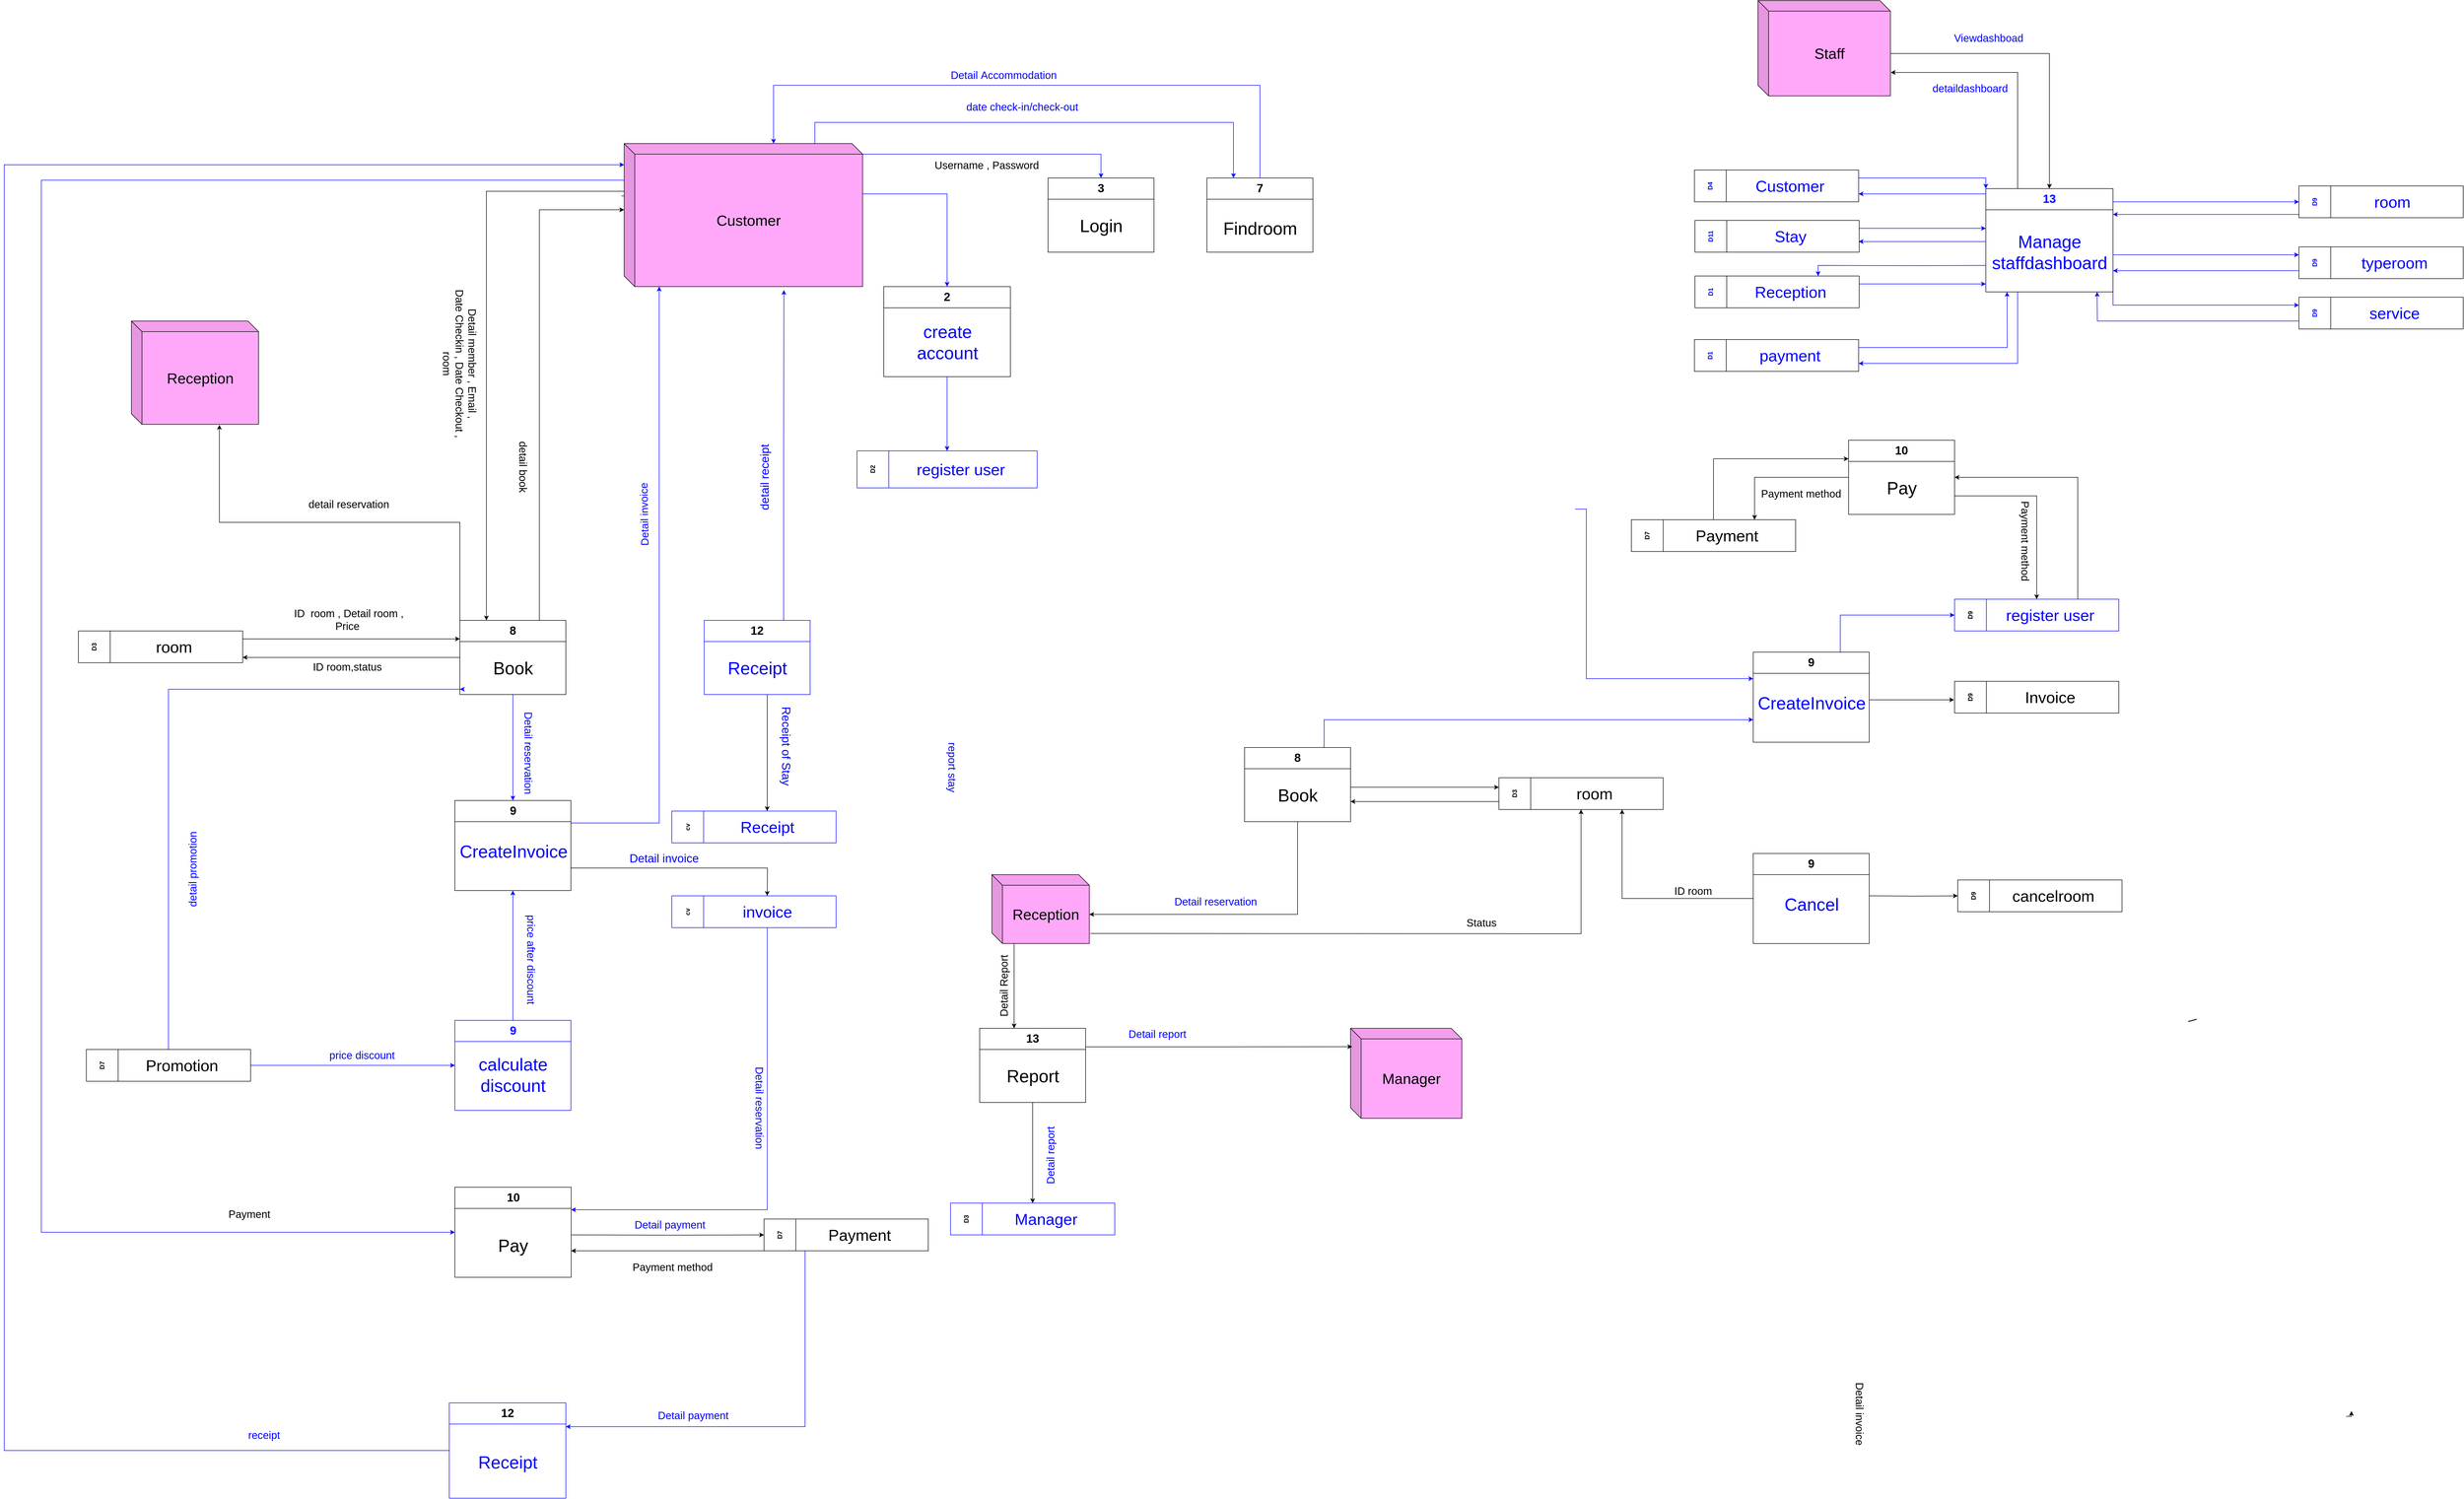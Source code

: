 <mxfile version="22.0.4" type="github">
  <diagram name="Page-1" id="EVB2JG9kK474J4FMBU9G">
    <mxGraphModel dx="4301" dy="2689" grid="1" gridSize="10" guides="1" tooltips="1" connect="1" arrows="1" fold="1" page="1" pageScale="1" pageWidth="827" pageHeight="1169" math="0" shadow="0">
      <root>
        <mxCell id="0" />
        <mxCell id="1" parent="0" />
        <mxCell id="6Yd9exaLA5xY4vGigwr5-12" value="&lt;font style=&quot;font-size: 22px;&quot;&gt;3&lt;/font&gt;" style="swimlane;whiteSpace=wrap;html=1;startSize=40;" parent="1" vertex="1">
          <mxGeometry x="420" y="-445" width="200" height="140" as="geometry" />
        </mxCell>
        <mxCell id="6Yd9exaLA5xY4vGigwr5-47" value="&lt;font style=&quot;font-size: 33px;&quot;&gt;Login&lt;/font&gt;" style="text;html=1;align=center;verticalAlign=middle;resizable=0;points=[];autosize=1;strokeColor=none;fillColor=none;" parent="6Yd9exaLA5xY4vGigwr5-12" vertex="1">
          <mxGeometry x="50" y="65" width="100" height="50" as="geometry" />
        </mxCell>
        <mxCell id="6Yd9exaLA5xY4vGigwr5-67" style="edgeStyle=orthogonalEdgeStyle;rounded=0;orthogonalLoop=1;jettySize=auto;html=1;exitX=1;exitY=0.5;exitDx=0;exitDy=0;" parent="1" target="6Yd9exaLA5xY4vGigwr5-64" edge="1">
          <mxGeometry relative="1" as="geometry">
            <mxPoint x="991" y="705" as="sourcePoint" />
            <mxPoint x="1261" y="700" as="targetPoint" />
            <Array as="points">
              <mxPoint x="1131" y="705" />
              <mxPoint x="1131" y="705" />
            </Array>
          </mxGeometry>
        </mxCell>
        <mxCell id="6Yd9exaLA5xY4vGigwr5-70" style="edgeStyle=orthogonalEdgeStyle;rounded=0;orthogonalLoop=1;jettySize=auto;html=1;exitX=0;exitY=0.75;exitDx=0;exitDy=0;" parent="1" source="6Yd9exaLA5xY4vGigwr5-64" edge="1">
          <mxGeometry relative="1" as="geometry">
            <mxPoint x="991" y="732" as="targetPoint" />
            <Array as="points">
              <mxPoint x="991" y="732" />
            </Array>
          </mxGeometry>
        </mxCell>
        <mxCell id="6Yd9exaLA5xY4vGigwr5-64" value="D3" style="swimlane;horizontal=0;whiteSpace=wrap;html=1;startSize=60;" parent="1" vertex="1">
          <mxGeometry x="1271" y="687" width="310" height="60" as="geometry" />
        </mxCell>
        <mxCell id="6Yd9exaLA5xY4vGigwr5-65" value="&lt;font style=&quot;font-size: 30px;&quot;&gt;room&lt;/font&gt;" style="text;html=1;align=center;verticalAlign=middle;resizable=0;points=[];autosize=1;strokeColor=none;fillColor=none;" parent="6Yd9exaLA5xY4vGigwr5-64" vertex="1">
          <mxGeometry x="135" y="5" width="90" height="50" as="geometry" />
        </mxCell>
        <mxCell id="6Yd9exaLA5xY4vGigwr5-69" value="&lt;font style=&quot;font-size: 20px;&quot;&gt;ID room,status&amp;nbsp;&lt;/font&gt;" style="text;html=1;align=center;verticalAlign=middle;resizable=0;points=[];autosize=1;strokeColor=none;fillColor=none;" parent="1" vertex="1">
          <mxGeometry x="-980" y="457" width="160" height="40" as="geometry" />
        </mxCell>
        <mxCell id="6Yd9exaLA5xY4vGigwr5-71" value="&lt;font style=&quot;font-size: 20px;&quot;&gt;ID&amp;nbsp; room , Detail room ,&lt;br&gt;Price&amp;nbsp;&lt;/font&gt;" style="text;html=1;align=center;verticalAlign=middle;resizable=0;points=[];autosize=1;strokeColor=none;fillColor=none;" parent="1" vertex="1">
          <mxGeometry x="-1015" y="358" width="230" height="60" as="geometry" />
        </mxCell>
        <mxCell id="6Yd9exaLA5xY4vGigwr5-78" value="&lt;font style=&quot;font-size: 22px;&quot;&gt;2&lt;/font&gt;" style="swimlane;whiteSpace=wrap;html=1;startSize=40;" parent="1" vertex="1">
          <mxGeometry x="110" y="-240" width="239" height="170" as="geometry" />
        </mxCell>
        <mxCell id="6Yd9exaLA5xY4vGigwr5-79" value="&lt;font color=&quot;#0000ff&quot; style=&quot;font-size: 33px;&quot;&gt;create &lt;br&gt;account&lt;/font&gt;" style="text;html=1;align=center;verticalAlign=middle;resizable=0;points=[];autosize=1;strokeColor=none;fillColor=none;" parent="6Yd9exaLA5xY4vGigwr5-78" vertex="1">
          <mxGeometry x="49.5" y="60" width="140" height="90" as="geometry" />
        </mxCell>
        <mxCell id="uonzWdeMI_0KS28qsSOB-127" style="edgeStyle=orthogonalEdgeStyle;rounded=0;orthogonalLoop=1;jettySize=auto;html=1;exitX=0.75;exitY=0;exitDx=0;exitDy=0;entryX=0;entryY=0.75;entryDx=0;entryDy=0;strokeColor=#0000FF;" edge="1" parent="1" source="6Yd9exaLA5xY4vGigwr5-80" target="6Yd9exaLA5xY4vGigwr5-114">
          <mxGeometry relative="1" as="geometry" />
        </mxCell>
        <mxCell id="6Yd9exaLA5xY4vGigwr5-80" value="&lt;font style=&quot;font-size: 22px;&quot;&gt;8&lt;/font&gt;" style="swimlane;whiteSpace=wrap;html=1;startSize=40;" parent="1" vertex="1">
          <mxGeometry x="791" y="630" width="200" height="140" as="geometry" />
        </mxCell>
        <mxCell id="6Yd9exaLA5xY4vGigwr5-81" value="&lt;span style=&quot;font-size: 33px;&quot;&gt;Book&lt;/span&gt;" style="text;html=1;align=center;verticalAlign=middle;resizable=0;points=[];autosize=1;strokeColor=none;fillColor=none;" parent="6Yd9exaLA5xY4vGigwr5-80" vertex="1">
          <mxGeometry x="50" y="65" width="100" height="50" as="geometry" />
        </mxCell>
        <mxCell id="6Yd9exaLA5xY4vGigwr5-90" value="&lt;span style=&quot;font-size: 20px;&quot;&gt;Detail member , Email ,&lt;br&gt;Date Checkin , Date Checkout ,&lt;br&gt;room&lt;/span&gt;" style="text;html=1;align=center;verticalAlign=middle;resizable=0;points=[];autosize=1;strokeColor=none;fillColor=none;rotation=90;" parent="1" vertex="1">
          <mxGeometry x="-840" y="-140" width="300" height="90" as="geometry" />
        </mxCell>
        <mxCell id="uonzWdeMI_0KS28qsSOB-160" style="edgeStyle=orthogonalEdgeStyle;rounded=0;orthogonalLoop=1;jettySize=auto;html=1;exitX=0;exitY=0.5;exitDx=0;exitDy=0;entryX=0.75;entryY=0;entryDx=0;entryDy=0;" edge="1" parent="1" source="6Yd9exaLA5xY4vGigwr5-103" target="6Yd9exaLA5xY4vGigwr5-105">
          <mxGeometry relative="1" as="geometry" />
        </mxCell>
        <mxCell id="uonzWdeMI_0KS28qsSOB-162" style="edgeStyle=orthogonalEdgeStyle;rounded=0;orthogonalLoop=1;jettySize=auto;html=1;exitX=1;exitY=0.75;exitDx=0;exitDy=0;entryX=0.5;entryY=0;entryDx=0;entryDy=0;" edge="1" parent="1" source="6Yd9exaLA5xY4vGigwr5-103" target="6Yd9exaLA5xY4vGigwr5-120">
          <mxGeometry relative="1" as="geometry">
            <mxPoint x="2270" y="280" as="targetPoint" />
          </mxGeometry>
        </mxCell>
        <mxCell id="6Yd9exaLA5xY4vGigwr5-103" value="&lt;font style=&quot;font-size: 22px;&quot;&gt;10&lt;/font&gt;" style="swimlane;whiteSpace=wrap;html=1;startSize=40;" parent="1" vertex="1">
          <mxGeometry x="1931" y="50" width="200" height="140" as="geometry" />
        </mxCell>
        <mxCell id="6Yd9exaLA5xY4vGigwr5-104" value="&lt;font style=&quot;font-size: 33px;&quot;&gt;Pay&lt;/font&gt;" style="text;html=1;align=center;verticalAlign=middle;resizable=0;points=[];autosize=1;strokeColor=none;fillColor=none;" parent="6Yd9exaLA5xY4vGigwr5-103" vertex="1">
          <mxGeometry x="60" y="65" width="80" height="50" as="geometry" />
        </mxCell>
        <mxCell id="uonzWdeMI_0KS28qsSOB-158" style="edgeStyle=orthogonalEdgeStyle;rounded=0;orthogonalLoop=1;jettySize=auto;html=1;exitX=0.5;exitY=0;exitDx=0;exitDy=0;entryX=0;entryY=0.25;entryDx=0;entryDy=0;" edge="1" parent="1" source="6Yd9exaLA5xY4vGigwr5-105" target="6Yd9exaLA5xY4vGigwr5-103">
          <mxGeometry relative="1" as="geometry" />
        </mxCell>
        <mxCell id="6Yd9exaLA5xY4vGigwr5-105" value="D7" style="swimlane;horizontal=0;whiteSpace=wrap;html=1;startSize=60;" parent="1" vertex="1">
          <mxGeometry x="1521" y="200" width="310" height="60" as="geometry" />
        </mxCell>
        <mxCell id="6Yd9exaLA5xY4vGigwr5-106" value="&lt;font style=&quot;font-size: 30px;&quot;&gt;Payment&lt;/font&gt;" style="text;html=1;align=center;verticalAlign=middle;resizable=0;points=[];autosize=1;strokeColor=none;fillColor=none;" parent="6Yd9exaLA5xY4vGigwr5-105" vertex="1">
          <mxGeometry x="110" y="5" width="140" height="50" as="geometry" />
        </mxCell>
        <mxCell id="6Yd9exaLA5xY4vGigwr5-108" value="&lt;font style=&quot;font-size: 20px;&quot;&gt;Payment method&lt;/font&gt;" style="text;html=1;align=center;verticalAlign=middle;resizable=0;points=[];autosize=1;strokeColor=none;fillColor=none;" parent="1" vertex="1">
          <mxGeometry x="1756" y="130" width="170" height="40" as="geometry" />
        </mxCell>
        <mxCell id="6Yd9exaLA5xY4vGigwr5-110" value="&lt;font style=&quot;font-size: 20px;&quot;&gt;Payment method&lt;/font&gt;" style="text;html=1;align=center;verticalAlign=middle;resizable=0;points=[];autosize=1;strokeColor=none;fillColor=none;" parent="1" vertex="1">
          <mxGeometry x="-374" y="1590" width="170" height="40" as="geometry" />
        </mxCell>
        <mxCell id="uonzWdeMI_0KS28qsSOB-136" style="edgeStyle=orthogonalEdgeStyle;rounded=0;orthogonalLoop=1;jettySize=auto;html=1;exitX=0.75;exitY=0;exitDx=0;exitDy=0;entryX=0;entryY=0.5;entryDx=0;entryDy=0;strokeColor=#0000FF;" edge="1" parent="1" source="6Yd9exaLA5xY4vGigwr5-114" target="6Yd9exaLA5xY4vGigwr5-120">
          <mxGeometry relative="1" as="geometry" />
        </mxCell>
        <mxCell id="6Yd9exaLA5xY4vGigwr5-114" value="&lt;font style=&quot;font-size: 22px;&quot;&gt;9&lt;/font&gt;" style="swimlane;whiteSpace=wrap;html=1;startSize=40;" parent="1" vertex="1">
          <mxGeometry x="1751" y="450" width="219" height="170" as="geometry" />
        </mxCell>
        <mxCell id="6Yd9exaLA5xY4vGigwr5-115" value="&lt;font style=&quot;font-size: 33px;&quot;&gt;CreateInvoice&lt;/font&gt;" style="text;html=1;align=center;verticalAlign=middle;resizable=0;points=[];autosize=1;strokeColor=none;fillColor=none;fontColor=#0000FF;" parent="6Yd9exaLA5xY4vGigwr5-114" vertex="1">
          <mxGeometry x="-5" y="71" width="230" height="50" as="geometry" />
        </mxCell>
        <mxCell id="uonzWdeMI_0KS28qsSOB-161" style="edgeStyle=orthogonalEdgeStyle;rounded=0;orthogonalLoop=1;jettySize=auto;html=1;exitX=0.75;exitY=0;exitDx=0;exitDy=0;entryX=1;entryY=0.5;entryDx=0;entryDy=0;" edge="1" parent="1" source="6Yd9exaLA5xY4vGigwr5-120" target="6Yd9exaLA5xY4vGigwr5-103">
          <mxGeometry relative="1" as="geometry" />
        </mxCell>
        <mxCell id="6Yd9exaLA5xY4vGigwr5-120" value="D9" style="swimlane;horizontal=0;whiteSpace=wrap;html=1;startSize=60;strokeColor=#0000FF;" parent="1" vertex="1">
          <mxGeometry x="2131" y="350" width="310" height="60" as="geometry" />
        </mxCell>
        <mxCell id="6Yd9exaLA5xY4vGigwr5-121" value="&lt;font style=&quot;font-size: 30px;&quot;&gt;register user&lt;/font&gt;" style="text;html=1;align=center;verticalAlign=middle;resizable=0;points=[];autosize=1;strokeColor=none;fillColor=none;fontColor=#0000FF;" parent="6Yd9exaLA5xY4vGigwr5-120" vertex="1">
          <mxGeometry x="85" y="5" width="190" height="50" as="geometry" />
        </mxCell>
        <mxCell id="6Yd9exaLA5xY4vGigwr5-125" value="&lt;font style=&quot;font-size: 20px;&quot;&gt;Detail invoice&lt;/font&gt;" style="text;html=1;align=center;verticalAlign=middle;resizable=0;points=[];autosize=1;strokeColor=none;fillColor=none;rotation=-91;fontColor=#0000FF;" parent="1" vertex="1">
          <mxGeometry x="-413" y="170" width="140" height="40" as="geometry" />
        </mxCell>
        <mxCell id="6Yd9exaLA5xY4vGigwr5-126" value="&lt;font style=&quot;font-size: 20px;&quot;&gt;Detail invoice&lt;/font&gt;" style="text;html=1;align=center;verticalAlign=middle;resizable=0;points=[];autosize=1;strokeColor=none;fillColor=none;rotation=90;" parent="1" vertex="1">
          <mxGeometry x="1882.5" y="1867" width="140" height="40" as="geometry" />
        </mxCell>
        <mxCell id="uonzWdeMI_0KS28qsSOB-186" style="edgeStyle=orthogonalEdgeStyle;rounded=0;orthogonalLoop=1;jettySize=auto;html=1;exitX=0;exitY=0;exitDx=250;exitDy=100;exitPerimeter=0;entryX=0.5;entryY=0;entryDx=0;entryDy=0;" edge="1" parent="1" source="6Yd9exaLA5xY4vGigwr5-130" target="uonzWdeMI_0KS28qsSOB-20">
          <mxGeometry relative="1" as="geometry" />
        </mxCell>
        <mxCell id="6Yd9exaLA5xY4vGigwr5-130" value="&lt;font style=&quot;font-size: 28px;&quot;&gt;Staff&lt;/font&gt;" style="shape=cube;whiteSpace=wrap;html=1;boundedLbl=1;backgroundOutline=1;darkOpacity=0.05;darkOpacity2=0.1;fillColor=#FFA8F9;" parent="1" vertex="1">
          <mxGeometry x="1760" y="-780" width="250" height="180" as="geometry" />
        </mxCell>
        <mxCell id="6Yd9exaLA5xY4vGigwr5-175" style="edgeStyle=orthogonalEdgeStyle;rounded=0;orthogonalLoop=1;jettySize=auto;html=1;exitX=0;exitY=0;exitDx=95;exitDy=110;exitPerimeter=0;entryX=0.5;entryY=0;entryDx=0;entryDy=0;" parent="1" edge="1">
          <mxGeometry relative="1" as="geometry">
            <mxPoint x="366" y="1000" as="sourcePoint" />
            <mxPoint x="356" y="1160" as="targetPoint" />
            <Array as="points">
              <mxPoint x="356" y="1000" />
            </Array>
          </mxGeometry>
        </mxCell>
        <mxCell id="6Yd9exaLA5xY4vGigwr5-225" style="edgeStyle=orthogonalEdgeStyle;rounded=0;orthogonalLoop=1;jettySize=auto;html=1;entryX=0.5;entryY=1;entryDx=0;entryDy=0;" parent="1" target="6Yd9exaLA5xY4vGigwr5-64" edge="1">
          <mxGeometry relative="1" as="geometry">
            <mxPoint x="500" y="981" as="sourcePoint" />
          </mxGeometry>
        </mxCell>
        <mxCell id="6Yd9exaLA5xY4vGigwr5-170" value="&lt;font style=&quot;font-size: 28px;&quot;&gt;Reception&lt;/font&gt;" style="shape=cube;whiteSpace=wrap;html=1;boundedLbl=1;backgroundOutline=1;darkOpacity=0.05;darkOpacity2=0.1;fillColor=#FFA8F9;" parent="1" vertex="1">
          <mxGeometry x="314" y="870" width="184" height="130" as="geometry" />
        </mxCell>
        <mxCell id="uonzWdeMI_0KS28qsSOB-194" style="edgeStyle=orthogonalEdgeStyle;rounded=0;orthogonalLoop=1;jettySize=auto;html=1;exitX=0.5;exitY=1;exitDx=0;exitDy=0;entryX=0.5;entryY=0;entryDx=0;entryDy=0;" edge="1" parent="1" source="6Yd9exaLA5xY4vGigwr5-172" target="eCwXJ-lsIu1Mq8TBjTkr-33">
          <mxGeometry relative="1" as="geometry" />
        </mxCell>
        <mxCell id="6Yd9exaLA5xY4vGigwr5-172" value="&lt;font style=&quot;font-size: 22px;&quot;&gt;13&lt;/font&gt;" style="swimlane;whiteSpace=wrap;html=1;startSize=40;" parent="1" vertex="1">
          <mxGeometry x="291" y="1160" width="200" height="140" as="geometry" />
        </mxCell>
        <mxCell id="6Yd9exaLA5xY4vGigwr5-173" value="&lt;font style=&quot;font-size: 33px;&quot;&gt;Report&lt;/font&gt;" style="text;html=1;align=center;verticalAlign=middle;resizable=0;points=[];autosize=1;strokeColor=none;fillColor=none;" parent="6Yd9exaLA5xY4vGigwr5-172" vertex="1">
          <mxGeometry x="40" y="65" width="120" height="50" as="geometry" />
        </mxCell>
        <mxCell id="6Yd9exaLA5xY4vGigwr5-174" value="&lt;font style=&quot;font-size: 28px;&quot;&gt;Manager&lt;/font&gt;" style="shape=cube;whiteSpace=wrap;html=1;boundedLbl=1;backgroundOutline=1;darkOpacity=0.05;darkOpacity2=0.1;fillColor=#FFA8F9;" parent="1" vertex="1">
          <mxGeometry x="991" y="1160" width="210" height="170" as="geometry" />
        </mxCell>
        <mxCell id="6Yd9exaLA5xY4vGigwr5-176" value="&lt;font style=&quot;font-size: 20px;&quot;&gt;Username , Password&lt;/font&gt;" style="text;html=1;align=center;verticalAlign=middle;resizable=0;points=[];autosize=1;strokeColor=none;fillColor=none;rotation=0;" parent="1" vertex="1">
          <mxGeometry x="194" y="-490" width="220" height="40" as="geometry" />
        </mxCell>
        <mxCell id="6Yd9exaLA5xY4vGigwr5-177" value="&lt;font style=&quot;font-size: 20px;&quot;&gt;Detail Report&lt;/font&gt;" style="text;html=1;align=center;verticalAlign=middle;resizable=0;points=[];autosize=1;strokeColor=none;fillColor=none;rotation=-90;" parent="1" vertex="1">
          <mxGeometry x="266" y="1060" width="140" height="40" as="geometry" />
        </mxCell>
        <mxCell id="6Yd9exaLA5xY4vGigwr5-185" value="&lt;font style=&quot;font-size: 20px;&quot;&gt;Detail report&lt;/font&gt;" style="text;html=1;align=center;verticalAlign=middle;resizable=0;points=[];autosize=1;strokeColor=none;fillColor=none;rotation=0;fontColor=#0000FF;" parent="1" vertex="1">
          <mxGeometry x="561" y="1150" width="130" height="40" as="geometry" />
        </mxCell>
        <mxCell id="uonzWdeMI_0KS28qsSOB-46" style="edgeStyle=orthogonalEdgeStyle;rounded=0;orthogonalLoop=1;jettySize=auto;html=1;exitX=1;exitY=0.25;exitDx=0;exitDy=0;entryX=0;entryY=0;entryDx=0;entryDy=0;fontColor=#0000FF;strokeColor=#0000FF;" edge="1" parent="1" source="6Yd9exaLA5xY4vGigwr5-191" target="uonzWdeMI_0KS28qsSOB-20">
          <mxGeometry relative="1" as="geometry" />
        </mxCell>
        <mxCell id="6Yd9exaLA5xY4vGigwr5-191" value="D4" style="swimlane;horizontal=0;whiteSpace=wrap;html=1;startSize=60;fontColor=#0000FF;" parent="1" vertex="1">
          <mxGeometry x="1640" y="-460" width="310" height="60" as="geometry" />
        </mxCell>
        <mxCell id="6Yd9exaLA5xY4vGigwr5-192" value="&lt;span style=&quot;font-size: 30px;&quot;&gt;Customer&lt;/span&gt;" style="text;html=1;align=center;verticalAlign=middle;resizable=0;points=[];autosize=1;strokeColor=none;fillColor=none;fontColor=#0000FF;" parent="6Yd9exaLA5xY4vGigwr5-191" vertex="1">
          <mxGeometry x="105" y="5" width="150" height="50" as="geometry" />
        </mxCell>
        <mxCell id="6Yd9exaLA5xY4vGigwr5-195" value="D11" style="swimlane;horizontal=0;whiteSpace=wrap;html=1;startSize=60;fontColor=#0000FF;" parent="1" vertex="1">
          <mxGeometry x="1641" y="-365" width="310" height="60" as="geometry" />
        </mxCell>
        <mxCell id="6Yd9exaLA5xY4vGigwr5-196" value="&lt;span style=&quot;font-size: 30px;&quot;&gt;Stay&lt;/span&gt;" style="text;html=1;align=center;verticalAlign=middle;resizable=0;points=[];autosize=1;strokeColor=none;fillColor=none;fontColor=#0000FF;" parent="6Yd9exaLA5xY4vGigwr5-195" vertex="1">
          <mxGeometry x="140" y="5" width="80" height="50" as="geometry" />
        </mxCell>
        <mxCell id="6Yd9exaLA5xY4vGigwr5-200" value="&lt;font style=&quot;font-size: 20px;&quot;&gt;&amp;nbsp;Status&lt;br&gt;&lt;/font&gt;" style="text;html=1;align=center;verticalAlign=middle;resizable=0;points=[];autosize=1;strokeColor=none;fillColor=none;" parent="1" vertex="1">
          <mxGeometry x="1190" y="940" width="90" height="40" as="geometry" />
        </mxCell>
        <mxCell id="x9j4PKglHA9XF4YdTZns-21" value="\" style="text;html=1;strokeColor=none;fillColor=none;align=center;verticalAlign=middle;whiteSpace=wrap;rounded=0;fontSize=22;rotation=-90;" parent="1" vertex="1">
          <mxGeometry x="2551" y="1130" width="60" height="30" as="geometry" />
        </mxCell>
        <mxCell id="yyQJociicmT0sTEvCrep-26" style="edgeStyle=orthogonalEdgeStyle;rounded=0;orthogonalLoop=1;jettySize=auto;html=1;exitX=0.5;exitY=1;exitDx=0;exitDy=0;entryX=0.667;entryY=0.667;entryDx=0;entryDy=0;entryPerimeter=0;" parent="1" edge="1">
          <mxGeometry relative="1" as="geometry">
            <mxPoint x="2870" y="1892.5" as="sourcePoint" />
            <mxPoint x="2880.02" y="1882.51" as="targetPoint" />
          </mxGeometry>
        </mxCell>
        <mxCell id="uonzWdeMI_0KS28qsSOB-121" style="edgeStyle=orthogonalEdgeStyle;rounded=0;orthogonalLoop=1;jettySize=auto;html=1;exitX=0.75;exitY=0;exitDx=0;exitDy=0;entryX=0.67;entryY=1.024;entryDx=0;entryDy=0;strokeColor=#0000FF;entryPerimeter=0;" edge="1" parent="1" source="G4Wa9GA4Rg9XZmVomABa-4" target="ifQpzC5PUmXQ1WxJgQqO-5">
          <mxGeometry relative="1" as="geometry" />
        </mxCell>
        <mxCell id="uonzWdeMI_0KS28qsSOB-209" style="edgeStyle=orthogonalEdgeStyle;rounded=0;orthogonalLoop=1;jettySize=auto;html=1;" edge="1" parent="1">
          <mxGeometry relative="1" as="geometry">
            <mxPoint x="-110" y="530" as="sourcePoint" />
            <mxPoint x="-110" y="750" as="targetPoint" />
          </mxGeometry>
        </mxCell>
        <mxCell id="G4Wa9GA4Rg9XZmVomABa-4" value="&lt;font style=&quot;font-size: 22px;&quot;&gt;12&lt;/font&gt;" style="swimlane;whiteSpace=wrap;html=1;startSize=40;strokeColor=#0000FF;" parent="1" vertex="1">
          <mxGeometry x="-229" y="390" width="200" height="140" as="geometry" />
        </mxCell>
        <mxCell id="G4Wa9GA4Rg9XZmVomABa-5" value="&lt;span style=&quot;font-size: 33px;&quot;&gt;&lt;font color=&quot;#0000ff&quot;&gt;Receipt&lt;/font&gt;&lt;/span&gt;" style="text;html=1;align=center;verticalAlign=middle;resizable=0;points=[];autosize=1;strokeColor=none;fillColor=none;" parent="G4Wa9GA4Rg9XZmVomABa-4" vertex="1">
          <mxGeometry x="30" y="65" width="140" height="50" as="geometry" />
        </mxCell>
        <mxCell id="eCwXJ-lsIu1Mq8TBjTkr-11" value="&lt;font style=&quot;font-size: 22px;&quot;&gt;7&lt;/font&gt;" style="swimlane;whiteSpace=wrap;html=1;startSize=40;" parent="1" vertex="1">
          <mxGeometry x="720" y="-445" width="200" height="140" as="geometry" />
        </mxCell>
        <mxCell id="eCwXJ-lsIu1Mq8TBjTkr-12" value="&lt;span style=&quot;font-size: 33px;&quot;&gt;Findroom&lt;/span&gt;" style="text;html=1;align=center;verticalAlign=middle;resizable=0;points=[];autosize=1;strokeColor=none;fillColor=none;" parent="eCwXJ-lsIu1Mq8TBjTkr-11" vertex="1">
          <mxGeometry x="20" y="70" width="160" height="50" as="geometry" />
        </mxCell>
        <mxCell id="eCwXJ-lsIu1Mq8TBjTkr-21" value="&lt;font style=&quot;font-size: 20px;&quot;&gt;&lt;font color=&quot;#0000ff&quot;&gt;date check-in/check-out&lt;/font&gt;&lt;br&gt;&lt;/font&gt;" style="text;html=1;align=center;verticalAlign=middle;resizable=0;points=[];autosize=1;strokeColor=none;fillColor=none;" parent="1" vertex="1">
          <mxGeometry x="256" y="-600" width="230" height="40" as="geometry" />
        </mxCell>
        <mxCell id="eCwXJ-lsIu1Mq8TBjTkr-23" value="&lt;font style=&quot;font-size: 20px;&quot;&gt;&lt;font color=&quot;#0000ff&quot;&gt;Detail&amp;nbsp;Accommodation&lt;/font&gt;&lt;br&gt;&lt;/font&gt;" style="text;html=1;align=center;verticalAlign=middle;resizable=0;points=[];autosize=1;strokeColor=none;fillColor=none;" parent="1" vertex="1">
          <mxGeometry x="226" y="-660" width="220" height="40" as="geometry" />
        </mxCell>
        <mxCell id="eCwXJ-lsIu1Mq8TBjTkr-27" value="cv" style="swimlane;horizontal=0;whiteSpace=wrap;html=1;startSize=60;strokeColor=#0000FF;" parent="1" vertex="1">
          <mxGeometry x="-290" y="750" width="310" height="60" as="geometry" />
        </mxCell>
        <mxCell id="eCwXJ-lsIu1Mq8TBjTkr-28" value="&lt;span style=&quot;font-size: 30px;&quot;&gt;&lt;font color=&quot;#0000ff&quot;&gt;Receipt&lt;/font&gt;&lt;/span&gt;" style="text;html=1;align=center;verticalAlign=middle;resizable=0;points=[];autosize=1;strokeColor=none;fillColor=none;" parent="eCwXJ-lsIu1Mq8TBjTkr-27" vertex="1">
          <mxGeometry x="115" y="5" width="130" height="50" as="geometry" />
        </mxCell>
        <mxCell id="eCwXJ-lsIu1Mq8TBjTkr-30" value="&lt;font color=&quot;#0000ff&quot; style=&quot;font-size: 22px;&quot;&gt;Receipt of Stay&lt;/font&gt;" style="text;html=1;align=center;verticalAlign=middle;resizable=0;points=[];autosize=1;strokeColor=none;fillColor=none;rotation=90;" parent="1" vertex="1">
          <mxGeometry x="-160" y="607" width="170" height="40" as="geometry" />
        </mxCell>
        <mxCell id="eCwXJ-lsIu1Mq8TBjTkr-33" value="D3" style="swimlane;horizontal=0;whiteSpace=wrap;html=1;startSize=60;strokeColor=#0000FF;" parent="1" vertex="1">
          <mxGeometry x="236" y="1490" width="310" height="60" as="geometry" />
        </mxCell>
        <mxCell id="eCwXJ-lsIu1Mq8TBjTkr-34" value="&lt;span style=&quot;font-size: 30px;&quot;&gt;&lt;font color=&quot;#0000ff&quot;&gt;Manager&lt;/font&gt;&lt;/span&gt;" style="text;html=1;align=center;verticalAlign=middle;resizable=0;points=[];autosize=1;strokeColor=none;fillColor=none;" parent="eCwXJ-lsIu1Mq8TBjTkr-33" vertex="1">
          <mxGeometry x="110" y="5" width="140" height="50" as="geometry" />
        </mxCell>
        <mxCell id="eCwXJ-lsIu1Mq8TBjTkr-39" value="&lt;font color=&quot;#0000ff&quot; style=&quot;font-size: 20px;&quot;&gt;Detail report&lt;/font&gt;" style="text;html=1;align=center;verticalAlign=middle;resizable=0;points=[];autosize=1;strokeColor=none;fillColor=none;rotation=-90;" parent="1" vertex="1">
          <mxGeometry x="359" y="1380" width="130" height="40" as="geometry" />
        </mxCell>
        <mxCell id="ifQpzC5PUmXQ1WxJgQqO-7" style="edgeStyle=orthogonalEdgeStyle;rounded=0;orthogonalLoop=1;jettySize=auto;html=1;entryX=0.25;entryY=0;entryDx=0;entryDy=0;strokeColor=#0000FF;" parent="1" target="eCwXJ-lsIu1Mq8TBjTkr-11" edge="1">
          <mxGeometry relative="1" as="geometry">
            <mxPoint x="-20" y="-500" as="sourcePoint" />
            <Array as="points">
              <mxPoint x="-20" y="-550" />
              <mxPoint x="770" y="-550" />
            </Array>
          </mxGeometry>
        </mxCell>
        <mxCell id="uonzWdeMI_0KS28qsSOB-114" style="edgeStyle=orthogonalEdgeStyle;rounded=0;orthogonalLoop=1;jettySize=auto;html=1;exitX=0;exitY=0;exitDx=229;exitDy=95;exitPerimeter=0;entryX=0.5;entryY=0;entryDx=0;entryDy=0;strokeColor=#0000FF;" edge="1" parent="1" source="ifQpzC5PUmXQ1WxJgQqO-5" target="6Yd9exaLA5xY4vGigwr5-78">
          <mxGeometry relative="1" as="geometry" />
        </mxCell>
        <mxCell id="uonzWdeMI_0KS28qsSOB-210" style="edgeStyle=orthogonalEdgeStyle;rounded=0;orthogonalLoop=1;jettySize=auto;html=1;exitX=0;exitY=0;exitDx=450;exitDy=20;exitPerimeter=0;entryX=0.5;entryY=0;entryDx=0;entryDy=0;strokeColor=#0000FF;" edge="1" parent="1" source="ifQpzC5PUmXQ1WxJgQqO-5" target="6Yd9exaLA5xY4vGigwr5-12">
          <mxGeometry relative="1" as="geometry">
            <Array as="points">
              <mxPoint x="520" y="-490" />
            </Array>
          </mxGeometry>
        </mxCell>
        <mxCell id="uonzWdeMI_0KS28qsSOB-214" style="edgeStyle=orthogonalEdgeStyle;rounded=0;orthogonalLoop=1;jettySize=auto;html=1;exitX=-0.011;exitY=0.366;exitDx=0;exitDy=0;exitPerimeter=0;entryX=0.25;entryY=0;entryDx=0;entryDy=0;" edge="1" parent="1" source="ifQpzC5PUmXQ1WxJgQqO-5" target="uonzWdeMI_0KS28qsSOB-211">
          <mxGeometry relative="1" as="geometry">
            <Array as="points">
              <mxPoint x="-380" y="-411" />
              <mxPoint x="-380" y="-420" />
              <mxPoint x="-640" y="-420" />
            </Array>
          </mxGeometry>
        </mxCell>
        <mxCell id="uonzWdeMI_0KS28qsSOB-260" style="edgeStyle=orthogonalEdgeStyle;rounded=0;orthogonalLoop=1;jettySize=auto;html=1;exitX=0.003;exitY=0.256;exitDx=0;exitDy=0;exitPerimeter=0;entryX=0;entryY=0.5;entryDx=0;entryDy=0;strokeColor=#0000FF;" edge="1" parent="1" source="ifQpzC5PUmXQ1WxJgQqO-5" target="uonzWdeMI_0KS28qsSOB-244">
          <mxGeometry relative="1" as="geometry">
            <Array as="points">
              <mxPoint x="-1480" y="-440" />
              <mxPoint x="-1480" y="1545" />
            </Array>
          </mxGeometry>
        </mxCell>
        <mxCell id="ifQpzC5PUmXQ1WxJgQqO-5" value="&lt;font style=&quot;font-size: 28px;&quot;&gt;Customer&lt;/font&gt;" style="shape=cube;whiteSpace=wrap;html=1;boundedLbl=1;backgroundOutline=1;darkOpacity=0.05;darkOpacity2=0.1;fillColor=#FFA8F9;" parent="1" vertex="1">
          <mxGeometry x="-380" y="-510" width="450" height="270" as="geometry" />
        </mxCell>
        <mxCell id="ifQpzC5PUmXQ1WxJgQqO-8" style="edgeStyle=orthogonalEdgeStyle;rounded=0;orthogonalLoop=1;jettySize=auto;html=1;exitX=0.5;exitY=0;exitDx=0;exitDy=0;strokeColor=#0000FF;" parent="1" source="eCwXJ-lsIu1Mq8TBjTkr-11" edge="1">
          <mxGeometry relative="1" as="geometry">
            <Array as="points">
              <mxPoint x="820" y="-620" />
              <mxPoint x="-98" y="-620" />
            </Array>
            <mxPoint x="-98" y="-510" as="targetPoint" />
          </mxGeometry>
        </mxCell>
        <mxCell id="uonzWdeMI_0KS28qsSOB-36" style="edgeStyle=orthogonalEdgeStyle;rounded=0;orthogonalLoop=1;jettySize=auto;html=1;entryX=0.75;entryY=0;entryDx=0;entryDy=0;fontColor=#0000FF;strokeColor=#0000FF;" edge="1" parent="1" target="6Yd9exaLA5xY4vGigwr5-193">
          <mxGeometry relative="1" as="geometry">
            <mxPoint x="2190" y="-280" as="sourcePoint" />
          </mxGeometry>
        </mxCell>
        <mxCell id="uonzWdeMI_0KS28qsSOB-47" style="edgeStyle=orthogonalEdgeStyle;rounded=0;orthogonalLoop=1;jettySize=auto;html=1;exitX=0;exitY=0.25;exitDx=0;exitDy=0;entryX=1;entryY=0.75;entryDx=0;entryDy=0;fontColor=#0000FF;strokeColor=#0000FF;" edge="1" parent="1" source="uonzWdeMI_0KS28qsSOB-20" target="6Yd9exaLA5xY4vGigwr5-191">
          <mxGeometry relative="1" as="geometry">
            <Array as="points">
              <mxPoint x="2190" y="-415" />
            </Array>
          </mxGeometry>
        </mxCell>
        <mxCell id="uonzWdeMI_0KS28qsSOB-90" style="edgeStyle=orthogonalEdgeStyle;rounded=0;orthogonalLoop=1;jettySize=auto;html=1;exitX=1;exitY=0.25;exitDx=0;exitDy=0;entryX=0;entryY=0.5;entryDx=0;entryDy=0;fontColor=#0000FF;strokeColor=#0000FF;" edge="1" parent="1" source="uonzWdeMI_0KS28qsSOB-20" target="uonzWdeMI_0KS28qsSOB-58">
          <mxGeometry relative="1" as="geometry">
            <Array as="points">
              <mxPoint x="2430" y="-400" />
            </Array>
          </mxGeometry>
        </mxCell>
        <mxCell id="uonzWdeMI_0KS28qsSOB-92" style="edgeStyle=orthogonalEdgeStyle;rounded=0;orthogonalLoop=1;jettySize=auto;html=1;exitX=1;exitY=0.59;exitDx=0;exitDy=0;entryX=0;entryY=0.25;entryDx=0;entryDy=0;exitPerimeter=0;fontColor=#0000FF;strokeColor=#0000FF;" edge="1" parent="1" source="uonzWdeMI_0KS28qsSOB-21" target="uonzWdeMI_0KS28qsSOB-60">
          <mxGeometry relative="1" as="geometry">
            <Array as="points">
              <mxPoint x="2520" y="-300" />
              <mxPoint x="2520" y="-300" />
            </Array>
          </mxGeometry>
        </mxCell>
        <mxCell id="uonzWdeMI_0KS28qsSOB-94" style="edgeStyle=orthogonalEdgeStyle;rounded=0;orthogonalLoop=1;jettySize=auto;html=1;exitX=1;exitY=1;exitDx=0;exitDy=0;entryX=0;entryY=0.25;entryDx=0;entryDy=0;fontColor=#0000FF;strokeColor=#0000FF;" edge="1" parent="1" source="uonzWdeMI_0KS28qsSOB-20" target="uonzWdeMI_0KS28qsSOB-64">
          <mxGeometry relative="1" as="geometry" />
        </mxCell>
        <mxCell id="uonzWdeMI_0KS28qsSOB-185" style="edgeStyle=orthogonalEdgeStyle;rounded=0;orthogonalLoop=1;jettySize=auto;html=1;exitX=0.25;exitY=1;exitDx=0;exitDy=0;entryX=1;entryY=0.75;entryDx=0;entryDy=0;strokeColor=#0000FF;" edge="1" parent="1" source="uonzWdeMI_0KS28qsSOB-20" target="uonzWdeMI_0KS28qsSOB-171">
          <mxGeometry relative="1" as="geometry" />
        </mxCell>
        <mxCell id="uonzWdeMI_0KS28qsSOB-20" value="&lt;font style=&quot;font-size: 22px;&quot;&gt;13&lt;/font&gt;" style="swimlane;whiteSpace=wrap;html=1;startSize=40;fontColor=#0000FF;" vertex="1" parent="1">
          <mxGeometry x="2190" y="-425" width="240" height="195" as="geometry" />
        </mxCell>
        <mxCell id="uonzWdeMI_0KS28qsSOB-21" value="&lt;font style=&quot;font-size: 33px;&quot;&gt;Manage&lt;br&gt;staffdashboard&lt;/font&gt;" style="text;html=1;align=center;verticalAlign=middle;resizable=0;points=[];autosize=1;strokeColor=none;fillColor=none;fontColor=#0000FF;" vertex="1" parent="uonzWdeMI_0KS28qsSOB-20">
          <mxGeometry y="75" width="240" height="90" as="geometry" />
        </mxCell>
        <mxCell id="uonzWdeMI_0KS28qsSOB-38" value="" style="endArrow=classic;html=1;rounded=0;exitX=1;exitY=0.25;exitDx=0;exitDy=0;fontColor=#0000FF;strokeColor=#0000FF;" edge="1" parent="1" source="6Yd9exaLA5xY4vGigwr5-193">
          <mxGeometry width="50" height="50" relative="1" as="geometry">
            <mxPoint x="2220" y="-90" as="sourcePoint" />
            <mxPoint x="2190" y="-245" as="targetPoint" />
          </mxGeometry>
        </mxCell>
        <mxCell id="uonzWdeMI_0KS28qsSOB-40" style="edgeStyle=orthogonalEdgeStyle;rounded=0;orthogonalLoop=1;jettySize=auto;html=1;exitX=1;exitY=0.25;exitDx=0;exitDy=0;fontColor=#0000FF;strokeColor=#0000FF;" edge="1" parent="1" source="6Yd9exaLA5xY4vGigwr5-195">
          <mxGeometry relative="1" as="geometry">
            <mxPoint x="2190" y="-350" as="targetPoint" />
          </mxGeometry>
        </mxCell>
        <mxCell id="uonzWdeMI_0KS28qsSOB-42" value="" style="edgeStyle=orthogonalEdgeStyle;rounded=0;orthogonalLoop=1;jettySize=auto;html=1;fontColor=#0000FF;strokeColor=#0000FF;" edge="1" parent="1">
          <mxGeometry relative="1" as="geometry">
            <mxPoint x="2190" y="-325" as="sourcePoint" />
            <mxPoint x="1950" y="-325" as="targetPoint" />
          </mxGeometry>
        </mxCell>
        <mxCell id="6Yd9exaLA5xY4vGigwr5-193" value="D1" style="swimlane;horizontal=0;whiteSpace=wrap;html=1;startSize=60;fontColor=#0000FF;" parent="1" vertex="1">
          <mxGeometry x="1641" y="-260" width="310" height="60" as="geometry" />
        </mxCell>
        <mxCell id="6Yd9exaLA5xY4vGigwr5-194" value="&lt;span style=&quot;font-size: 30px;&quot;&gt;Reception&lt;/span&gt;" style="text;html=1;align=center;verticalAlign=middle;resizable=0;points=[];autosize=1;strokeColor=none;fillColor=none;fontColor=#0000FF;" parent="6Yd9exaLA5xY4vGigwr5-193" vertex="1">
          <mxGeometry x="100" y="5" width="160" height="50" as="geometry" />
        </mxCell>
        <mxCell id="uonzWdeMI_0KS28qsSOB-53" style="edgeStyle=orthogonalEdgeStyle;rounded=0;orthogonalLoop=1;jettySize=auto;html=1;exitX=1;exitY=0.25;exitDx=0;exitDy=0;entryX=0.015;entryY=0.204;entryDx=0;entryDy=0;entryPerimeter=0;" edge="1" parent="1" source="6Yd9exaLA5xY4vGigwr5-172" target="6Yd9exaLA5xY4vGigwr5-174">
          <mxGeometry relative="1" as="geometry" />
        </mxCell>
        <mxCell id="uonzWdeMI_0KS28qsSOB-91" style="edgeStyle=orthogonalEdgeStyle;rounded=0;orthogonalLoop=1;jettySize=auto;html=1;exitX=0;exitY=0.75;exitDx=0;exitDy=0;entryX=1;entryY=0.25;entryDx=0;entryDy=0;fontColor=#0000FF;strokeColor=#0000FF;" edge="1" parent="1" source="uonzWdeMI_0KS28qsSOB-58" target="uonzWdeMI_0KS28qsSOB-20">
          <mxGeometry relative="1" as="geometry">
            <Array as="points">
              <mxPoint x="2781" y="-376" />
            </Array>
          </mxGeometry>
        </mxCell>
        <mxCell id="uonzWdeMI_0KS28qsSOB-58" value="D9" style="swimlane;horizontal=0;whiteSpace=wrap;html=1;startSize=60;fontColor=#0000FF;" vertex="1" parent="1">
          <mxGeometry x="2781" y="-430" width="310" height="60" as="geometry" />
        </mxCell>
        <mxCell id="uonzWdeMI_0KS28qsSOB-59" value="&lt;font style=&quot;font-size: 30px;&quot;&gt;room&amp;nbsp;&lt;/font&gt;" style="text;html=1;align=center;verticalAlign=middle;resizable=0;points=[];autosize=1;strokeColor=none;fillColor=none;fontColor=#0000FF;" vertex="1" parent="uonzWdeMI_0KS28qsSOB-58">
          <mxGeometry x="130" y="5" width="100" height="50" as="geometry" />
        </mxCell>
        <mxCell id="uonzWdeMI_0KS28qsSOB-93" style="edgeStyle=orthogonalEdgeStyle;rounded=0;orthogonalLoop=1;jettySize=auto;html=1;exitX=0;exitY=0.75;exitDx=0;exitDy=0;fontColor=#0000FF;strokeColor=#0000FF;" edge="1" parent="1" source="uonzWdeMI_0KS28qsSOB-60">
          <mxGeometry relative="1" as="geometry">
            <mxPoint x="2430" y="-270" as="targetPoint" />
            <Array as="points">
              <mxPoint x="2430" y="-270" />
            </Array>
          </mxGeometry>
        </mxCell>
        <mxCell id="uonzWdeMI_0KS28qsSOB-60" value="D9" style="swimlane;horizontal=0;whiteSpace=wrap;html=1;startSize=60;fontColor=#0000FF;" vertex="1" parent="1">
          <mxGeometry x="2781" y="-315" width="310" height="60" as="geometry" />
        </mxCell>
        <mxCell id="uonzWdeMI_0KS28qsSOB-61" value="&lt;font style=&quot;font-size: 30px;&quot;&gt;typeroom&lt;/font&gt;" style="text;html=1;align=center;verticalAlign=middle;resizable=0;points=[];autosize=1;strokeColor=none;fillColor=none;fontColor=#0000FF;" vertex="1" parent="uonzWdeMI_0KS28qsSOB-60">
          <mxGeometry x="105" y="5" width="150" height="50" as="geometry" />
        </mxCell>
        <mxCell id="uonzWdeMI_0KS28qsSOB-106" style="edgeStyle=orthogonalEdgeStyle;rounded=0;orthogonalLoop=1;jettySize=auto;html=1;exitX=0;exitY=0.75;exitDx=0;exitDy=0;fontColor=#0000FF;strokeColor=#0000FF;" edge="1" parent="1" source="uonzWdeMI_0KS28qsSOB-64">
          <mxGeometry relative="1" as="geometry">
            <mxPoint x="2400" y="-230" as="targetPoint" />
          </mxGeometry>
        </mxCell>
        <mxCell id="uonzWdeMI_0KS28qsSOB-64" value="D9" style="swimlane;horizontal=0;whiteSpace=wrap;html=1;startSize=60;fontColor=#0000FF;" vertex="1" parent="1">
          <mxGeometry x="2781" y="-220" width="310" height="60" as="geometry" />
        </mxCell>
        <mxCell id="uonzWdeMI_0KS28qsSOB-65" value="&lt;font style=&quot;font-size: 30px;&quot;&gt;service&lt;/font&gt;" style="text;html=1;align=center;verticalAlign=middle;resizable=0;points=[];autosize=1;strokeColor=none;fillColor=none;fontColor=#0000FF;" vertex="1" parent="uonzWdeMI_0KS28qsSOB-64">
          <mxGeometry x="120" y="5" width="120" height="50" as="geometry" />
        </mxCell>
        <mxCell id="uonzWdeMI_0KS28qsSOB-107" value="D2" style="swimlane;horizontal=0;whiteSpace=wrap;html=1;startSize=60;strokeColor=#0000FF;" vertex="1" parent="1">
          <mxGeometry x="59.5" y="70" width="340" height="70" as="geometry" />
        </mxCell>
        <mxCell id="uonzWdeMI_0KS28qsSOB-108" value="&lt;font color=&quot;#0000ff&quot; style=&quot;font-size: 30px;&quot;&gt;register user&lt;/font&gt;" style="text;html=1;align=center;verticalAlign=middle;resizable=0;points=[];autosize=1;strokeColor=none;fillColor=none;" vertex="1" parent="uonzWdeMI_0KS28qsSOB-107">
          <mxGeometry x="100" y="10" width="190" height="50" as="geometry" />
        </mxCell>
        <mxCell id="uonzWdeMI_0KS28qsSOB-118" style="edgeStyle=orthogonalEdgeStyle;rounded=0;orthogonalLoop=1;jettySize=auto;html=1;exitX=0.5;exitY=1;exitDx=0;exitDy=0;strokeColor=#0000FF;entryX=0.5;entryY=0;entryDx=0;entryDy=0;" edge="1" parent="1" source="6Yd9exaLA5xY4vGigwr5-78" target="uonzWdeMI_0KS28qsSOB-107">
          <mxGeometry relative="1" as="geometry">
            <mxPoint x="450" y="70" as="targetPoint" />
          </mxGeometry>
        </mxCell>
        <mxCell id="uonzWdeMI_0KS28qsSOB-122" value="&lt;font color=&quot;#0000ff&quot; style=&quot;font-size: 22px;&quot;&gt;detail receipt&lt;/font&gt;" style="text;html=1;align=center;verticalAlign=middle;resizable=0;points=[];autosize=1;strokeColor=none;fillColor=none;rotation=-90;" vertex="1" parent="1">
          <mxGeometry x="-189" y="100" width="150" height="40" as="geometry" />
        </mxCell>
        <mxCell id="uonzWdeMI_0KS28qsSOB-124" value="&lt;font style=&quot;font-size: 20px;&quot;&gt;report stay&lt;/font&gt;" style="text;html=1;align=center;verticalAlign=middle;resizable=0;points=[];autosize=1;strokeColor=none;fillColor=none;rotation=90;fontColor=#0000FF;" vertex="1" parent="1">
          <mxGeometry x="180" y="647" width="120" height="40" as="geometry" />
        </mxCell>
        <mxCell id="uonzWdeMI_0KS28qsSOB-126" value="&lt;font style=&quot;font-size: 20px;&quot;&gt;detail book&lt;/font&gt;" style="text;html=1;align=center;verticalAlign=middle;resizable=0;points=[];autosize=1;strokeColor=none;fillColor=none;rotation=90;" vertex="1" parent="1">
          <mxGeometry x="-630" y="80" width="120" height="40" as="geometry" />
        </mxCell>
        <mxCell id="uonzWdeMI_0KS28qsSOB-128" value="&lt;font style=&quot;font-size: 20px;&quot;&gt;Detail reservation&lt;/font&gt;" style="text;html=1;align=center;verticalAlign=middle;resizable=0;points=[];autosize=1;strokeColor=none;fillColor=none;fontColor=#0000FF;rotation=90;" vertex="1" parent="1">
          <mxGeometry x="-650" y="620" width="180" height="40" as="geometry" />
        </mxCell>
        <mxCell id="uonzWdeMI_0KS28qsSOB-131" value="D9" style="swimlane;horizontal=0;whiteSpace=wrap;html=1;startSize=60;" vertex="1" parent="1">
          <mxGeometry x="2131" y="505" width="310" height="60" as="geometry" />
        </mxCell>
        <mxCell id="uonzWdeMI_0KS28qsSOB-132" value="&lt;font style=&quot;font-size: 30px;&quot;&gt;Invoice&lt;/font&gt;" style="text;html=1;align=center;verticalAlign=middle;resizable=0;points=[];autosize=1;strokeColor=none;fillColor=none;" vertex="1" parent="uonzWdeMI_0KS28qsSOB-131">
          <mxGeometry x="120" y="5" width="120" height="50" as="geometry" />
        </mxCell>
        <mxCell id="uonzWdeMI_0KS28qsSOB-154" style="edgeStyle=orthogonalEdgeStyle;rounded=0;orthogonalLoop=1;jettySize=auto;html=1;exitX=0.5;exitY=1;exitDx=0;exitDy=0;strokeColor=#0000FF;" edge="1" parent="1">
          <mxGeometry relative="1" as="geometry">
            <mxPoint x="1415" y="180" as="sourcePoint" />
            <mxPoint x="1751" y="500" as="targetPoint" />
            <Array as="points">
              <mxPoint x="1436" y="500" />
            </Array>
          </mxGeometry>
        </mxCell>
        <mxCell id="uonzWdeMI_0KS28qsSOB-143" value="&lt;font style=&quot;font-size: 20px;&quot;&gt;price discount&lt;/font&gt;" style="text;html=1;align=center;verticalAlign=middle;resizable=0;points=[];autosize=1;strokeColor=none;fillColor=none;labelBackgroundColor=none;fontColor=#0000FF;" vertex="1" parent="1">
          <mxGeometry x="-950" y="1190" width="150" height="40" as="geometry" />
        </mxCell>
        <mxCell id="uonzWdeMI_0KS28qsSOB-153" value="&lt;font style=&quot;font-size: 20px;&quot;&gt;price after discount&lt;/font&gt;" style="text;html=1;align=center;verticalAlign=middle;resizable=0;points=[];autosize=1;strokeColor=none;fillColor=none;labelBackgroundColor=none;fontColor=#0000FF;rotation=90;" vertex="1" parent="1">
          <mxGeometry x="-650" y="1010" width="190" height="40" as="geometry" />
        </mxCell>
        <mxCell id="uonzWdeMI_0KS28qsSOB-157" value="&lt;font style=&quot;font-size: 20px;&quot;&gt;detail promotion&lt;/font&gt;" style="text;html=1;align=center;verticalAlign=middle;resizable=0;points=[];autosize=1;strokeColor=none;fillColor=none;labelBackgroundColor=none;fontColor=#0000FF;rotation=-90;" vertex="1" parent="1">
          <mxGeometry x="-1280" y="840" width="170" height="40" as="geometry" />
        </mxCell>
        <mxCell id="uonzWdeMI_0KS28qsSOB-163" value="&lt;font style=&quot;font-size: 20px;&quot;&gt;Payment&amp;nbsp;&lt;/font&gt;" style="text;html=1;align=center;verticalAlign=middle;resizable=0;points=[];autosize=1;strokeColor=none;fillColor=none;" vertex="1" parent="1">
          <mxGeometry x="-1140" y="1490" width="110" height="40" as="geometry" />
        </mxCell>
        <mxCell id="uonzWdeMI_0KS28qsSOB-164" value="&lt;font style=&quot;font-size: 20px;&quot;&gt;Payment method&lt;/font&gt;" style="text;html=1;align=center;verticalAlign=middle;resizable=0;points=[];autosize=1;strokeColor=none;fillColor=none;rotation=90;" vertex="1" parent="1">
          <mxGeometry x="2180" y="220" width="170" height="40" as="geometry" />
        </mxCell>
        <mxCell id="uonzWdeMI_0KS28qsSOB-184" style="edgeStyle=orthogonalEdgeStyle;rounded=0;orthogonalLoop=1;jettySize=auto;html=1;exitX=1;exitY=0.25;exitDx=0;exitDy=0;strokeColor=#0000FF;" edge="1" parent="1" source="uonzWdeMI_0KS28qsSOB-171">
          <mxGeometry relative="1" as="geometry">
            <mxPoint x="2230" y="-230" as="targetPoint" />
          </mxGeometry>
        </mxCell>
        <mxCell id="uonzWdeMI_0KS28qsSOB-171" value="D1" style="swimlane;horizontal=0;whiteSpace=wrap;html=1;startSize=60;fontColor=#0000FF;" vertex="1" parent="1">
          <mxGeometry x="1640" y="-140" width="310" height="60" as="geometry" />
        </mxCell>
        <mxCell id="uonzWdeMI_0KS28qsSOB-172" value="&lt;span style=&quot;font-size: 30px;&quot;&gt;payment&lt;/span&gt;" style="text;html=1;align=center;verticalAlign=middle;resizable=0;points=[];autosize=1;strokeColor=none;fillColor=none;fontColor=#0000FF;" vertex="1" parent="uonzWdeMI_0KS28qsSOB-171">
          <mxGeometry x="110" y="5" width="140" height="50" as="geometry" />
        </mxCell>
        <mxCell id="uonzWdeMI_0KS28qsSOB-187" value="&lt;font style=&quot;font-size: 20px;&quot;&gt;&lt;font color=&quot;#0000ff&quot;&gt;Viewdashboad&lt;/font&gt;&lt;br&gt;&lt;/font&gt;" style="text;html=1;align=center;verticalAlign=middle;resizable=0;points=[];autosize=1;strokeColor=none;fillColor=none;" vertex="1" parent="1">
          <mxGeometry x="2120" y="-730" width="150" height="40" as="geometry" />
        </mxCell>
        <mxCell id="uonzWdeMI_0KS28qsSOB-188" style="edgeStyle=orthogonalEdgeStyle;rounded=0;orthogonalLoop=1;jettySize=auto;html=1;exitX=0.25;exitY=0;exitDx=0;exitDy=0;entryX=1.002;entryY=0.754;entryDx=0;entryDy=0;entryPerimeter=0;" edge="1" parent="1" source="uonzWdeMI_0KS28qsSOB-20" target="6Yd9exaLA5xY4vGigwr5-130">
          <mxGeometry relative="1" as="geometry" />
        </mxCell>
        <mxCell id="uonzWdeMI_0KS28qsSOB-189" value="&lt;font style=&quot;font-size: 20px;&quot;&gt;&lt;font color=&quot;#0000ff&quot;&gt;detaildashboard&lt;/font&gt;&lt;br&gt;&lt;/font&gt;" style="text;html=1;align=center;verticalAlign=middle;resizable=0;points=[];autosize=1;strokeColor=none;fillColor=none;" vertex="1" parent="1">
          <mxGeometry x="2075" y="-635" width="170" height="40" as="geometry" />
        </mxCell>
        <mxCell id="uonzWdeMI_0KS28qsSOB-190" style="edgeStyle=orthogonalEdgeStyle;rounded=0;orthogonalLoop=1;jettySize=auto;html=1;exitX=0.5;exitY=1;exitDx=0;exitDy=0;entryX=0;entryY=0;entryDx=184;entryDy=75;entryPerimeter=0;fontColor=#0000FF;" edge="1" parent="1" source="6Yd9exaLA5xY4vGigwr5-80" target="6Yd9exaLA5xY4vGigwr5-170">
          <mxGeometry relative="1" as="geometry" />
        </mxCell>
        <mxCell id="uonzWdeMI_0KS28qsSOB-191" value="&lt;font style=&quot;font-size: 20px;&quot;&gt;Detail reservation&lt;br&gt;&lt;/font&gt;" style="text;html=1;align=center;verticalAlign=middle;resizable=0;points=[];autosize=1;strokeColor=none;fillColor=none;fontColor=#0000FF;" vertex="1" parent="1">
          <mxGeometry x="646" y="900" width="180" height="40" as="geometry" />
        </mxCell>
        <mxCell id="uonzWdeMI_0KS28qsSOB-204" style="edgeStyle=orthogonalEdgeStyle;rounded=0;orthogonalLoop=1;jettySize=auto;html=1;entryX=0;entryY=0.5;entryDx=0;entryDy=0;" edge="1" parent="1" target="uonzWdeMI_0KS28qsSOB-199">
          <mxGeometry relative="1" as="geometry">
            <mxPoint x="1970" y="910" as="sourcePoint" />
          </mxGeometry>
        </mxCell>
        <mxCell id="uonzWdeMI_0KS28qsSOB-205" style="edgeStyle=orthogonalEdgeStyle;rounded=0;orthogonalLoop=1;jettySize=auto;html=1;exitX=0;exitY=0.5;exitDx=0;exitDy=0;entryX=0.75;entryY=1;entryDx=0;entryDy=0;" edge="1" parent="1" source="uonzWdeMI_0KS28qsSOB-195" target="6Yd9exaLA5xY4vGigwr5-64">
          <mxGeometry relative="1" as="geometry" />
        </mxCell>
        <mxCell id="uonzWdeMI_0KS28qsSOB-195" value="&lt;font style=&quot;font-size: 22px;&quot;&gt;9&lt;/font&gt;" style="swimlane;whiteSpace=wrap;html=1;startSize=40;" vertex="1" parent="1">
          <mxGeometry x="1751" y="830" width="219" height="170" as="geometry" />
        </mxCell>
        <mxCell id="uonzWdeMI_0KS28qsSOB-196" value="&lt;font style=&quot;font-size: 33px;&quot;&gt;Cancel&lt;/font&gt;" style="text;html=1;align=center;verticalAlign=middle;resizable=0;points=[];autosize=1;strokeColor=none;fillColor=none;fontColor=#0000FF;" vertex="1" parent="uonzWdeMI_0KS28qsSOB-195">
          <mxGeometry x="45" y="71" width="130" height="50" as="geometry" />
        </mxCell>
        <mxCell id="uonzWdeMI_0KS28qsSOB-198" value="" style="edgeStyle=orthogonalEdgeStyle;rounded=0;orthogonalLoop=1;jettySize=auto;html=1;" edge="1" parent="1">
          <mxGeometry relative="1" as="geometry">
            <mxPoint x="1970" y="540" as="sourcePoint" />
            <mxPoint x="2130" y="540" as="targetPoint" />
          </mxGeometry>
        </mxCell>
        <mxCell id="uonzWdeMI_0KS28qsSOB-199" value="D9" style="swimlane;horizontal=0;whiteSpace=wrap;html=1;startSize=60;" vertex="1" parent="1">
          <mxGeometry x="2137" y="880" width="310" height="60" as="geometry" />
        </mxCell>
        <mxCell id="uonzWdeMI_0KS28qsSOB-200" value="&lt;font style=&quot;font-size: 30px;&quot;&gt;cancelroom&lt;/font&gt;" style="text;html=1;align=center;verticalAlign=middle;resizable=0;points=[];autosize=1;strokeColor=none;fillColor=none;" vertex="1" parent="uonzWdeMI_0KS28qsSOB-199">
          <mxGeometry x="90" y="5" width="180" height="50" as="geometry" />
        </mxCell>
        <mxCell id="uonzWdeMI_0KS28qsSOB-206" value="&lt;font style=&quot;font-size: 20px;&quot;&gt;ID room&amp;nbsp;&lt;/font&gt;" style="text;html=1;align=center;verticalAlign=middle;resizable=0;points=[];autosize=1;strokeColor=none;fillColor=none;" vertex="1" parent="1">
          <mxGeometry x="1590" y="880" width="100" height="40" as="geometry" />
        </mxCell>
        <mxCell id="uonzWdeMI_0KS28qsSOB-220" style="edgeStyle=orthogonalEdgeStyle;rounded=0;orthogonalLoop=1;jettySize=auto;html=1;exitX=0.5;exitY=1;exitDx=0;exitDy=0;entryX=0.5;entryY=0;entryDx=0;entryDy=0;strokeColor=#0000FF;" edge="1" parent="1" source="uonzWdeMI_0KS28qsSOB-211" target="uonzWdeMI_0KS28qsSOB-216">
          <mxGeometry relative="1" as="geometry" />
        </mxCell>
        <mxCell id="uonzWdeMI_0KS28qsSOB-243" style="edgeStyle=orthogonalEdgeStyle;rounded=0;orthogonalLoop=1;jettySize=auto;html=1;exitX=0;exitY=0.5;exitDx=0;exitDy=0;" edge="1" parent="1" source="uonzWdeMI_0KS28qsSOB-211">
          <mxGeometry relative="1" as="geometry">
            <mxPoint x="-1100" y="460" as="targetPoint" />
          </mxGeometry>
        </mxCell>
        <mxCell id="uonzWdeMI_0KS28qsSOB-211" value="&lt;font style=&quot;font-size: 22px;&quot;&gt;8&lt;/font&gt;" style="swimlane;whiteSpace=wrap;html=1;startSize=40;" vertex="1" parent="1">
          <mxGeometry x="-690" y="390" width="200" height="140" as="geometry" />
        </mxCell>
        <mxCell id="uonzWdeMI_0KS28qsSOB-212" value="&lt;span style=&quot;font-size: 33px;&quot;&gt;Book&lt;/span&gt;" style="text;html=1;align=center;verticalAlign=middle;resizable=0;points=[];autosize=1;strokeColor=none;fillColor=none;" vertex="1" parent="uonzWdeMI_0KS28qsSOB-211">
          <mxGeometry x="50" y="65" width="100" height="50" as="geometry" />
        </mxCell>
        <mxCell id="uonzWdeMI_0KS28qsSOB-213" style="edgeStyle=orthogonalEdgeStyle;rounded=0;orthogonalLoop=1;jettySize=auto;html=1;exitX=0.75;exitY=0;exitDx=0;exitDy=0;entryX=0;entryY=0;entryDx=0;entryDy=125;entryPerimeter=0;" edge="1" parent="1" source="uonzWdeMI_0KS28qsSOB-211" target="ifQpzC5PUmXQ1WxJgQqO-5">
          <mxGeometry relative="1" as="geometry" />
        </mxCell>
        <mxCell id="uonzWdeMI_0KS28qsSOB-238" style="edgeStyle=orthogonalEdgeStyle;rounded=0;orthogonalLoop=1;jettySize=auto;html=1;exitX=1;exitY=0.75;exitDx=0;exitDy=0;" edge="1" parent="1" source="uonzWdeMI_0KS28qsSOB-216">
          <mxGeometry relative="1" as="geometry">
            <mxPoint x="-110" y="910" as="targetPoint" />
          </mxGeometry>
        </mxCell>
        <mxCell id="uonzWdeMI_0KS28qsSOB-216" value="&lt;font style=&quot;font-size: 22px;&quot;&gt;9&lt;/font&gt;" style="swimlane;whiteSpace=wrap;html=1;startSize=40;" vertex="1" parent="1">
          <mxGeometry x="-699.5" y="730" width="219" height="170" as="geometry" />
        </mxCell>
        <mxCell id="uonzWdeMI_0KS28qsSOB-217" value="&lt;font style=&quot;font-size: 33px;&quot;&gt;CreateInvoice&lt;/font&gt;" style="text;html=1;align=center;verticalAlign=middle;resizable=0;points=[];autosize=1;strokeColor=none;fillColor=none;fontColor=#0000FF;" vertex="1" parent="uonzWdeMI_0KS28qsSOB-216">
          <mxGeometry x="-5" y="71" width="230" height="50" as="geometry" />
        </mxCell>
        <mxCell id="uonzWdeMI_0KS28qsSOB-221" style="edgeStyle=orthogonalEdgeStyle;rounded=0;orthogonalLoop=1;jettySize=auto;html=1;exitX=1;exitY=0.25;exitDx=0;exitDy=0;entryX=0.147;entryY=1;entryDx=0;entryDy=0;entryPerimeter=0;strokeColor=#0000FF;" edge="1" parent="1" source="uonzWdeMI_0KS28qsSOB-216" target="ifQpzC5PUmXQ1WxJgQqO-5">
          <mxGeometry relative="1" as="geometry" />
        </mxCell>
        <mxCell id="uonzWdeMI_0KS28qsSOB-233" style="edgeStyle=orthogonalEdgeStyle;rounded=0;orthogonalLoop=1;jettySize=auto;html=1;exitX=0.5;exitY=0;exitDx=0;exitDy=0;entryX=0.5;entryY=1;entryDx=0;entryDy=0;strokeColor=#0000FF;" edge="1" parent="1" source="uonzWdeMI_0KS28qsSOB-224" target="uonzWdeMI_0KS28qsSOB-216">
          <mxGeometry relative="1" as="geometry" />
        </mxCell>
        <mxCell id="uonzWdeMI_0KS28qsSOB-224" value="&lt;font style=&quot;font-size: 22px;&quot;&gt;9&lt;/font&gt;" style="swimlane;whiteSpace=wrap;html=1;startSize=40;fontColor=#0000FF;strokeColor=#0000FF;" vertex="1" parent="1">
          <mxGeometry x="-699.5" y="1145" width="219" height="170" as="geometry" />
        </mxCell>
        <mxCell id="uonzWdeMI_0KS28qsSOB-225" value="&lt;font style=&quot;font-size: 33px;&quot;&gt;calculate&lt;br&gt;discount&lt;/font&gt;" style="text;html=1;align=center;verticalAlign=middle;resizable=0;points=[];autosize=1;strokeColor=none;fillColor=none;fontColor=#0000FF;" vertex="1" parent="uonzWdeMI_0KS28qsSOB-224">
          <mxGeometry x="34.5" y="58" width="150" height="90" as="geometry" />
        </mxCell>
        <mxCell id="uonzWdeMI_0KS28qsSOB-234" style="edgeStyle=orthogonalEdgeStyle;rounded=0;orthogonalLoop=1;jettySize=auto;html=1;exitX=1;exitY=0.5;exitDx=0;exitDy=0;entryX=0;entryY=0.5;entryDx=0;entryDy=0;strokeColor=#0000FF;" edge="1" parent="1" source="uonzWdeMI_0KS28qsSOB-230" target="uonzWdeMI_0KS28qsSOB-224">
          <mxGeometry relative="1" as="geometry" />
        </mxCell>
        <mxCell id="uonzWdeMI_0KS28qsSOB-235" style="edgeStyle=orthogonalEdgeStyle;rounded=0;orthogonalLoop=1;jettySize=auto;html=1;exitX=0.5;exitY=0;exitDx=0;exitDy=0;strokeColor=#0000FF;" edge="1" parent="1" source="uonzWdeMI_0KS28qsSOB-230">
          <mxGeometry relative="1" as="geometry">
            <mxPoint x="-690" y="520" as="targetPoint" />
            <Array as="points">
              <mxPoint x="-1240" y="520" />
              <mxPoint x="-689" y="520" />
            </Array>
          </mxGeometry>
        </mxCell>
        <mxCell id="uonzWdeMI_0KS28qsSOB-230" value="D7" style="swimlane;horizontal=0;whiteSpace=wrap;html=1;startSize=60;" vertex="1" parent="1">
          <mxGeometry x="-1395" y="1200" width="310" height="60" as="geometry" />
        </mxCell>
        <mxCell id="uonzWdeMI_0KS28qsSOB-231" value="&lt;font style=&quot;font-size: 30px;&quot;&gt;Promotion&lt;/font&gt;" style="text;html=1;align=center;verticalAlign=middle;resizable=0;points=[];autosize=1;strokeColor=none;fillColor=none;" vertex="1" parent="uonzWdeMI_0KS28qsSOB-230">
          <mxGeometry x="100" y="5" width="160" height="50" as="geometry" />
        </mxCell>
        <mxCell id="uonzWdeMI_0KS28qsSOB-266" style="edgeStyle=orthogonalEdgeStyle;rounded=0;orthogonalLoop=1;jettySize=auto;html=1;entryX=1;entryY=0.25;entryDx=0;entryDy=0;strokeColor=#0000FF;" edge="1" parent="1" target="uonzWdeMI_0KS28qsSOB-244">
          <mxGeometry relative="1" as="geometry">
            <mxPoint x="-110" y="970" as="sourcePoint" />
            <Array as="points">
              <mxPoint x="-110" y="1503" />
            </Array>
          </mxGeometry>
        </mxCell>
        <mxCell id="uonzWdeMI_0KS28qsSOB-236" value="cv" style="swimlane;horizontal=0;whiteSpace=wrap;html=1;startSize=60;strokeColor=#0000FF;" vertex="1" parent="1">
          <mxGeometry x="-290" y="910" width="310" height="60" as="geometry" />
        </mxCell>
        <mxCell id="uonzWdeMI_0KS28qsSOB-237" value="&lt;span style=&quot;font-size: 30px;&quot;&gt;&lt;font color=&quot;#0000ff&quot;&gt;invoice&lt;/font&gt;&lt;/span&gt;" style="text;html=1;align=center;verticalAlign=middle;resizable=0;points=[];autosize=1;strokeColor=none;fillColor=none;" vertex="1" parent="uonzWdeMI_0KS28qsSOB-236">
          <mxGeometry x="120" y="5" width="120" height="50" as="geometry" />
        </mxCell>
        <mxCell id="uonzWdeMI_0KS28qsSOB-239" value="&lt;font color=&quot;#0000ff&quot; style=&quot;font-size: 22px;&quot;&gt;Detail invoice&lt;/font&gt;" style="text;html=1;align=center;verticalAlign=middle;resizable=0;points=[];autosize=1;strokeColor=none;fillColor=none;rotation=0;" vertex="1" parent="1">
          <mxGeometry x="-380" y="820" width="150" height="40" as="geometry" />
        </mxCell>
        <mxCell id="uonzWdeMI_0KS28qsSOB-242" style="edgeStyle=orthogonalEdgeStyle;rounded=0;orthogonalLoop=1;jettySize=auto;html=1;exitX=1;exitY=0.25;exitDx=0;exitDy=0;entryX=0;entryY=0.25;entryDx=0;entryDy=0;" edge="1" parent="1" source="uonzWdeMI_0KS28qsSOB-240" target="uonzWdeMI_0KS28qsSOB-211">
          <mxGeometry relative="1" as="geometry" />
        </mxCell>
        <mxCell id="uonzWdeMI_0KS28qsSOB-240" value="D3" style="swimlane;horizontal=0;whiteSpace=wrap;html=1;startSize=60;" vertex="1" parent="1">
          <mxGeometry x="-1410" y="410" width="310" height="60" as="geometry" />
        </mxCell>
        <mxCell id="uonzWdeMI_0KS28qsSOB-241" value="&lt;font style=&quot;font-size: 30px;&quot;&gt;room&lt;/font&gt;" style="text;html=1;align=center;verticalAlign=middle;resizable=0;points=[];autosize=1;strokeColor=none;fillColor=none;" vertex="1" parent="uonzWdeMI_0KS28qsSOB-240">
          <mxGeometry x="135" y="5" width="90" height="50" as="geometry" />
        </mxCell>
        <mxCell id="uonzWdeMI_0KS28qsSOB-249" style="edgeStyle=orthogonalEdgeStyle;rounded=0;orthogonalLoop=1;jettySize=auto;html=1;entryX=0;entryY=0.5;entryDx=0;entryDy=0;" edge="1" parent="1" target="uonzWdeMI_0KS28qsSOB-247">
          <mxGeometry relative="1" as="geometry">
            <mxPoint x="-480" y="1550" as="sourcePoint" />
          </mxGeometry>
        </mxCell>
        <mxCell id="uonzWdeMI_0KS28qsSOB-244" value="&lt;font style=&quot;font-size: 22px;&quot;&gt;10&lt;/font&gt;" style="swimlane;whiteSpace=wrap;html=1;startSize=40;" vertex="1" parent="1">
          <mxGeometry x="-699.5" y="1460" width="219.5" height="170" as="geometry" />
        </mxCell>
        <mxCell id="uonzWdeMI_0KS28qsSOB-245" value="&lt;font style=&quot;font-size: 33px;&quot;&gt;Pay&lt;/font&gt;" style="text;html=1;align=center;verticalAlign=middle;resizable=0;points=[];autosize=1;strokeColor=none;fillColor=none;" vertex="1" parent="uonzWdeMI_0KS28qsSOB-244">
          <mxGeometry x="69.5" y="85" width="80" height="50" as="geometry" />
        </mxCell>
        <mxCell id="uonzWdeMI_0KS28qsSOB-258" style="edgeStyle=orthogonalEdgeStyle;rounded=0;orthogonalLoop=1;jettySize=auto;html=1;exitX=0;exitY=1;exitDx=0;exitDy=0;" edge="1" parent="1" source="uonzWdeMI_0KS28qsSOB-247">
          <mxGeometry relative="1" as="geometry">
            <mxPoint x="-480" y="1580" as="targetPoint" />
            <Array as="points">
              <mxPoint x="-220" y="1580" />
              <mxPoint x="-220" y="1580" />
            </Array>
          </mxGeometry>
        </mxCell>
        <mxCell id="uonzWdeMI_0KS28qsSOB-264" style="edgeStyle=orthogonalEdgeStyle;rounded=0;orthogonalLoop=1;jettySize=auto;html=1;exitX=0.25;exitY=1;exitDx=0;exitDy=0;entryX=1;entryY=0.25;entryDx=0;entryDy=0;strokeColor=#0000FF;" edge="1" parent="1" source="uonzWdeMI_0KS28qsSOB-247" target="uonzWdeMI_0KS28qsSOB-261">
          <mxGeometry relative="1" as="geometry" />
        </mxCell>
        <mxCell id="uonzWdeMI_0KS28qsSOB-247" value="D7" style="swimlane;horizontal=0;whiteSpace=wrap;html=1;startSize=60;" vertex="1" parent="1">
          <mxGeometry x="-116" y="1520" width="310" height="60" as="geometry" />
        </mxCell>
        <mxCell id="uonzWdeMI_0KS28qsSOB-248" value="&lt;font style=&quot;font-size: 30px;&quot;&gt;Payment&lt;/font&gt;" style="text;html=1;align=center;verticalAlign=middle;resizable=0;points=[];autosize=1;strokeColor=none;fillColor=none;" vertex="1" parent="uonzWdeMI_0KS28qsSOB-247">
          <mxGeometry x="110" y="5" width="140" height="50" as="geometry" />
        </mxCell>
        <mxCell id="uonzWdeMI_0KS28qsSOB-259" value="&lt;font style=&quot;font-size: 20px;&quot;&gt;Detail payment&lt;/font&gt;" style="text;html=1;align=center;verticalAlign=middle;resizable=0;points=[];autosize=1;strokeColor=none;fillColor=none;rotation=0;fontColor=#0000FF;" vertex="1" parent="1">
          <mxGeometry x="-374" y="1510" width="160" height="40" as="geometry" />
        </mxCell>
        <mxCell id="uonzWdeMI_0KS28qsSOB-261" value="&lt;font style=&quot;font-size: 22px;&quot;&gt;12&lt;/font&gt;" style="swimlane;whiteSpace=wrap;html=1;startSize=40;strokeColor=#0000FF;" vertex="1" parent="1">
          <mxGeometry x="-710" y="1867" width="220" height="180" as="geometry" />
        </mxCell>
        <mxCell id="uonzWdeMI_0KS28qsSOB-262" value="&lt;span style=&quot;font-size: 33px;&quot;&gt;&lt;font color=&quot;#0000ff&quot;&gt;Receipt&lt;/font&gt;&lt;/span&gt;" style="text;html=1;align=center;verticalAlign=middle;resizable=0;points=[];autosize=1;strokeColor=none;fillColor=none;" vertex="1" parent="uonzWdeMI_0KS28qsSOB-261">
          <mxGeometry x="40" y="87" width="140" height="50" as="geometry" />
        </mxCell>
        <mxCell id="uonzWdeMI_0KS28qsSOB-265" value="&lt;font style=&quot;font-size: 20px;&quot;&gt;Detail payment&lt;/font&gt;" style="text;html=1;align=center;verticalAlign=middle;resizable=0;points=[];autosize=1;strokeColor=none;fillColor=none;rotation=0;fontColor=#0000FF;" vertex="1" parent="1">
          <mxGeometry x="-330" y="1870" width="160" height="40" as="geometry" />
        </mxCell>
        <mxCell id="uonzWdeMI_0KS28qsSOB-267" value="&lt;font style=&quot;font-size: 20px;&quot;&gt;Detail reservation&lt;/font&gt;" style="text;html=1;align=center;verticalAlign=middle;resizable=0;points=[];autosize=1;strokeColor=none;fillColor=none;fontColor=#0000FF;rotation=90;" vertex="1" parent="1">
          <mxGeometry x="-214" y="1290" width="180" height="40" as="geometry" />
        </mxCell>
        <mxCell id="uonzWdeMI_0KS28qsSOB-268" style="edgeStyle=orthogonalEdgeStyle;rounded=0;orthogonalLoop=1;jettySize=auto;html=1;exitX=0;exitY=0.5;exitDx=0;exitDy=0;strokeColor=#0000FF;" edge="1" parent="1" source="uonzWdeMI_0KS28qsSOB-261" target="ifQpzC5PUmXQ1WxJgQqO-5">
          <mxGeometry relative="1" as="geometry">
            <Array as="points">
              <mxPoint x="-1550" y="1957" />
              <mxPoint x="-1550" y="-470" />
            </Array>
          </mxGeometry>
        </mxCell>
        <mxCell id="uonzWdeMI_0KS28qsSOB-269" value="&lt;font style=&quot;font-size: 20px;&quot;&gt;receipt&lt;/font&gt;" style="text;html=1;align=center;verticalAlign=middle;resizable=0;points=[];autosize=1;strokeColor=none;fillColor=none;rotation=0;fontColor=#0000FF;" vertex="1" parent="1">
          <mxGeometry x="-1100" y="1907" width="80" height="40" as="geometry" />
        </mxCell>
        <mxCell id="uonzWdeMI_0KS28qsSOB-278" value="&lt;font style=&quot;font-size: 28px;&quot;&gt;Reception&lt;/font&gt;" style="shape=cube;whiteSpace=wrap;html=1;boundedLbl=1;backgroundOutline=1;darkOpacity=0.05;darkOpacity2=0.1;fillColor=#FFA8F9;" vertex="1" parent="1">
          <mxGeometry x="-1310" y="-175" width="240" height="195" as="geometry" />
        </mxCell>
        <mxCell id="uonzWdeMI_0KS28qsSOB-280" value="&lt;font style=&quot;font-size: 20px;&quot;&gt;detail reservation&lt;/font&gt;" style="text;html=1;align=center;verticalAlign=middle;resizable=0;points=[];autosize=1;strokeColor=none;fillColor=none;rotation=0;" vertex="1" parent="1">
          <mxGeometry x="-990" y="150" width="180" height="40" as="geometry" />
        </mxCell>
        <mxCell id="uonzWdeMI_0KS28qsSOB-281" style="edgeStyle=orthogonalEdgeStyle;rounded=0;orthogonalLoop=1;jettySize=auto;html=1;exitX=0;exitY=0;exitDx=0;exitDy=0;entryX=0.692;entryY=1.005;entryDx=0;entryDy=0;entryPerimeter=0;" edge="1" parent="1" source="uonzWdeMI_0KS28qsSOB-211" target="uonzWdeMI_0KS28qsSOB-278">
          <mxGeometry relative="1" as="geometry" />
        </mxCell>
      </root>
    </mxGraphModel>
  </diagram>
</mxfile>
